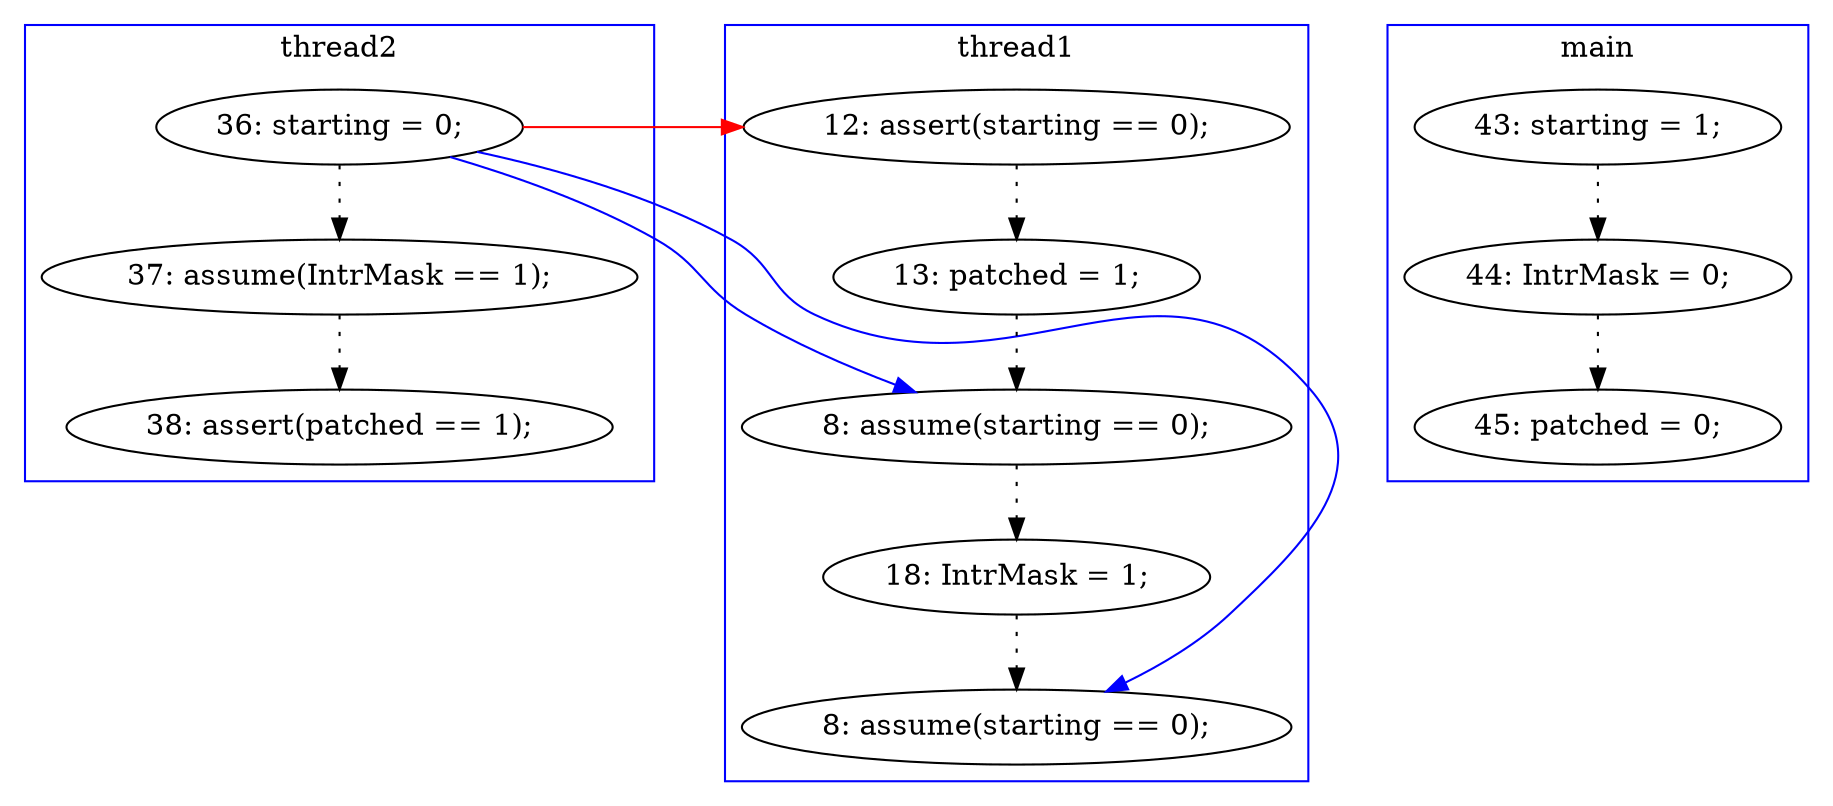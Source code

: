 digraph ProofObject {
	13 -> 22 [color = Blue, constraint = false]
	13 -> 30 [style = dotted, color = black]
	2 -> 3 [style = dotted, color = black]
	22 -> 24 [style = dotted, color = black]
	30 -> 32 [style = dotted, color = black]
	24 -> 28 [style = dotted, color = black]
	13 -> 28 [color = Blue, constraint = false]
	16 -> 22 [style = dotted, color = black]
	13 -> 14 [color = Red, constraint = false]
	14 -> 16 [style = dotted, color = black]
	3 -> 4 [style = dotted, color = black]
	subgraph cluster0 {
		label = main
		color = blue
		3  [label = "44: IntrMask = 0;"]
		4  [label = "45: patched = 0;"]
		2  [label = "43: starting = 1;"]
	}
	subgraph cluster1 {
		label = thread1
		color = blue
		14  [label = "12: assert(starting == 0);"]
		22  [label = "8: assume(starting == 0);"]
		16  [label = "13: patched = 1;"]
		28  [label = "8: assume(starting == 0);"]
		24  [label = "18: IntrMask = 1;"]
	}
	subgraph cluster2 {
		label = thread2
		color = blue
		13  [label = "36: starting = 0;"]
		32  [label = "38: assert(patched == 1);"]
		30  [label = "37: assume(IntrMask == 1);"]
	}
}